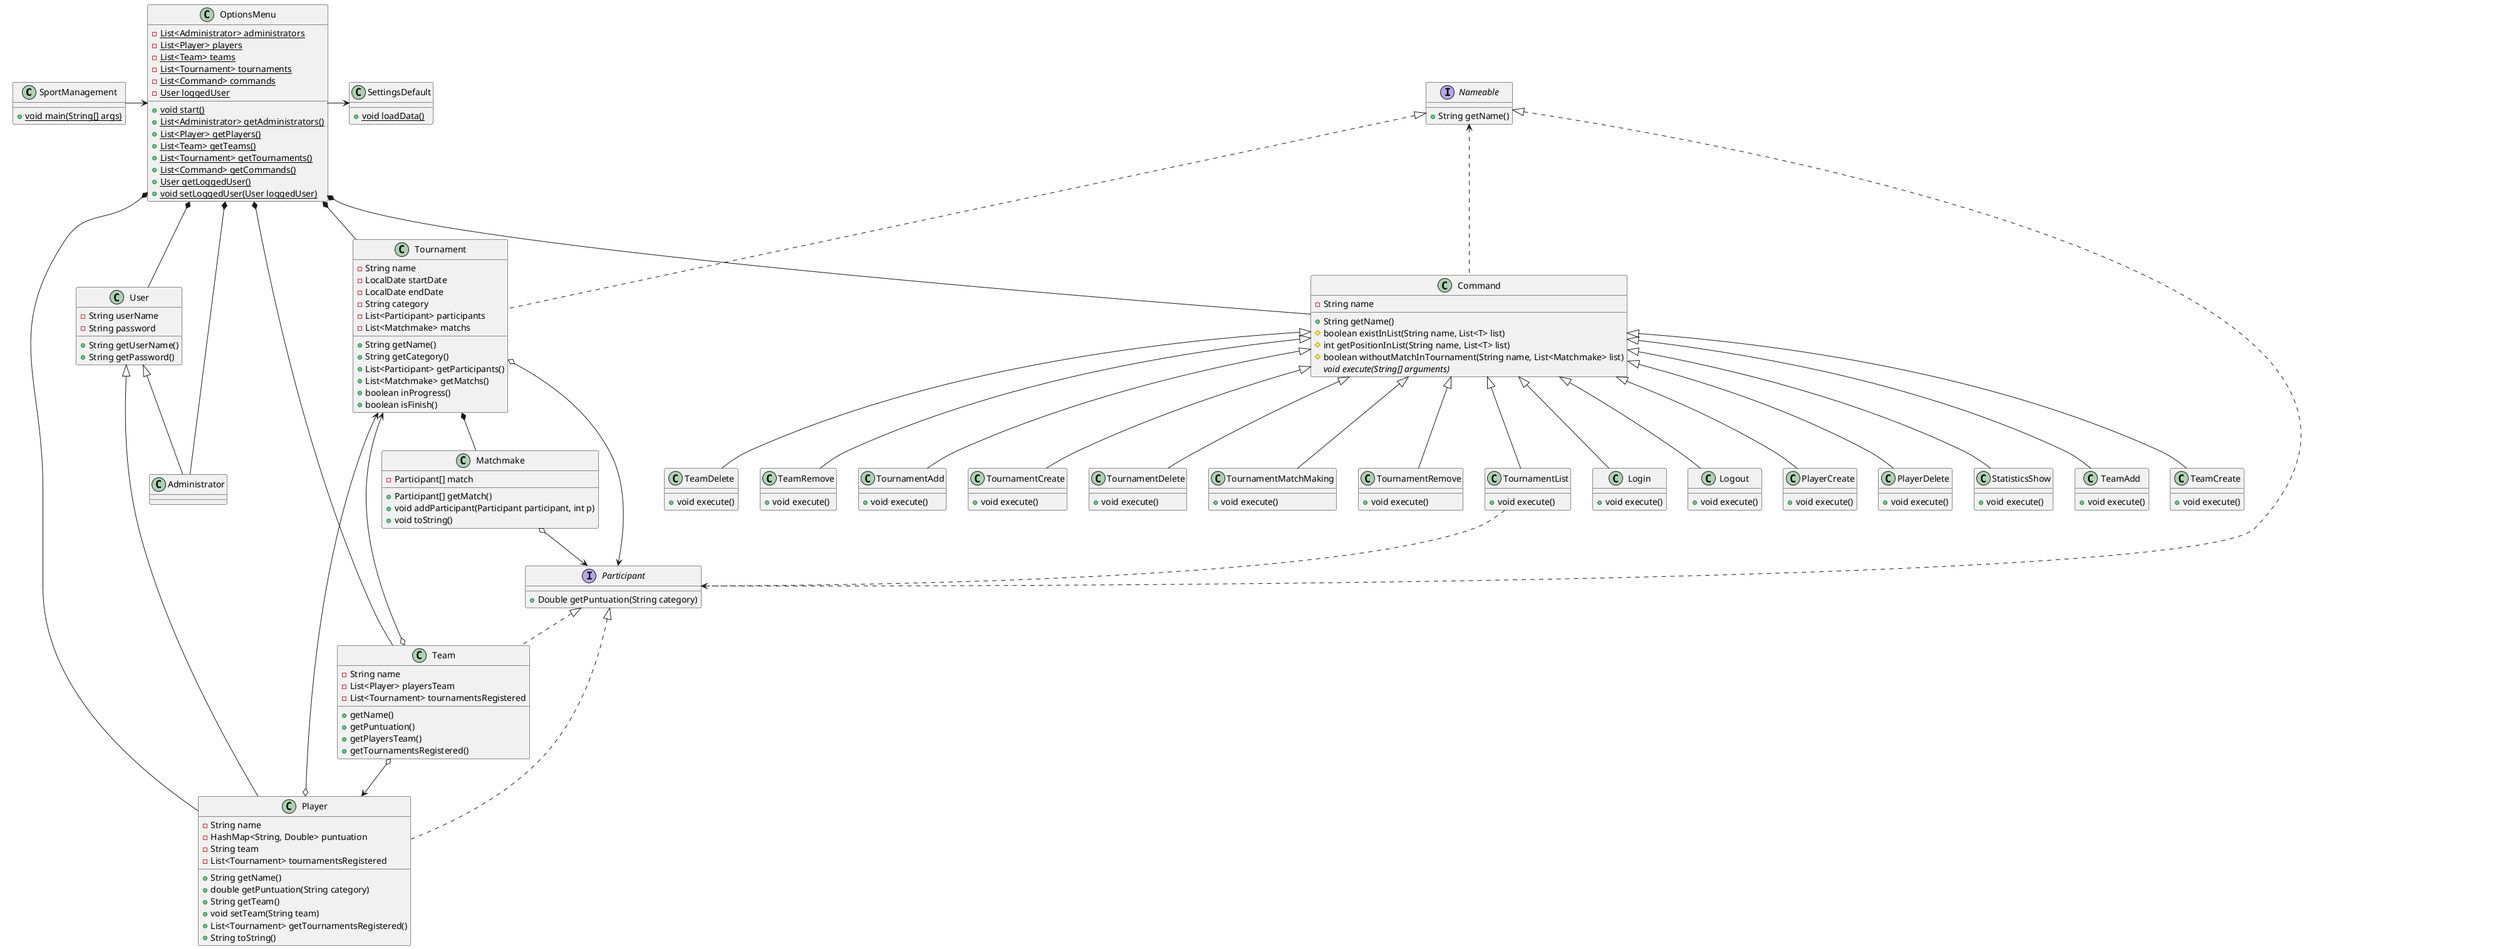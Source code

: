 @startuml
class SportManagement{
    + {static} void main(String[] args)
}
class OptionsMenu{
    - {static} List<Administrator> administrators
    - {static} List<Player> players
    - {static} List<Team> teams
    - {static} List<Tournament> tournaments
    - {static} List<Command> commands
    - {static} User loggedUser
    + {static} void start()
    + {static} List<Administrator> getAdministrators()
    + {static} List<Player> getPlayers()
    + {static} List<Team> getTeams()
    + {static} List<Tournament> getTournaments()
    + {static} List<Command> getCommands()
    + {static} User getLoggedUser()
    + {static} void setLoggedUser(User loggedUser)
}
class SettingsDefault{
    + {static} void loadData()
}

interface Nameable{
    + String getName()
}

interface Participant{
    + Double getPuntuation(String category)
}
class Tournament{
    - String name
    - LocalDate startDate
    - LocalDate endDate
    - String category
    - List<Participant> participants
    - List<Matchmake> matchs
    + String getName()
    + String getCategory()
    + List<Participant> getParticipants()
    + List<Matchmake> getMatchs()
    + boolean inProgress()
    + boolean isFinish()
}

class Player{
   - String name
   - HashMap<String, Double> puntuation
   - String team
   - List<Tournament> tournamentsRegistered
   + String getName()
   + double getPuntuation(String category)
   + String getTeam()
   + void setTeam(String team)
   + List<Tournament> getTournamentsRegistered()
   + String toString()
}

class Matchmake{
    - Participant[] match
    + Participant[] getMatch()
    + void addParticipant(Participant participant, int p)
    + void toString()
}

class Team{
    - String name
    - List<Player> playersTeam
    - List<Tournament> tournamentsRegistered
    + getName()
    + getPuntuation()
    + getPlayersTeam()
    + getTournamentsRegistered()
}

class User{
    - String userName
    - String password
    + String getUserName()
    + String getPassword()
}

class Administrator{

}

class Command{
    - String name
    + String getName()
    # boolean existInList(String name, List<T> list)
    # int getPositionInList(String name, List<T> list)
    # boolean withoutMatchInTournament(String name, List<Matchmake> list)
    {abstract} void execute(String[] arguments)
}

class Login{
    + void execute()
}

class Logout{
    + void execute()
}

class PlayerCreate{
    + void execute()
}

class PlayerDelete{
    + void execute()
}

class StatisticsShow{
    + void execute()
}

class TeamAdd{
    + void execute()
}

class TeamCreate{
    + void execute()
}
class TeamDelete{
    + void execute()
}
class TeamRemove{
    + void execute()
}
class TournamentAdd{
    + void execute()
}
class TournamentCreate{
    + void execute()
}
class TournamentDelete{
    + void execute()
}
class TournamentList{
    + void execute()
}
class TournamentMatchMaking{
    + void execute()
}
class TournamentRemove{
    + void execute()
}

SportManagement -right-> OptionsMenu
Nameable <|.down. Tournament
OptionsMenu *-down- Administrator
OptionsMenu *-down- Player
OptionsMenu *-down- Team
OptionsMenu *-down- Tournament
OptionsMenu *-down- Command
OptionsMenu *-down- User
OptionsMenu -right-> SettingsDefault
Nameable <|.down. Participant
Tournament o-down-> Participant
Matchmake o-down-> Participant
Team o-down-> Player
Participant <|.down. Player
Participant <|.down. Team
Tournament *-down- Matchmake
Player o-down-> Tournament
Team o-down-> Tournament
User <|-down- Administrator
Nameable <.down. Command
User <|-down- Player
Command <|-down- Login
Command <|-down- Logout
Command <|-down- PlayerCreate
Command <|-down- PlayerDelete
Command <|-down- StatisticsShow
Command <|-down- TeamAdd
Command <|-down- TeamCreate
Command <|-down- TeamDelete
Command <|-down- TeamRemove
Command <|-down- TournamentAdd
Command <|-down- TournamentCreate
Command <|-down- TournamentDelete
Command <|-down- TournamentList
Command <|-down- TournamentMatchMaking
Command <|-down- TournamentRemove
TournamentList .down.> Participant

@enduml